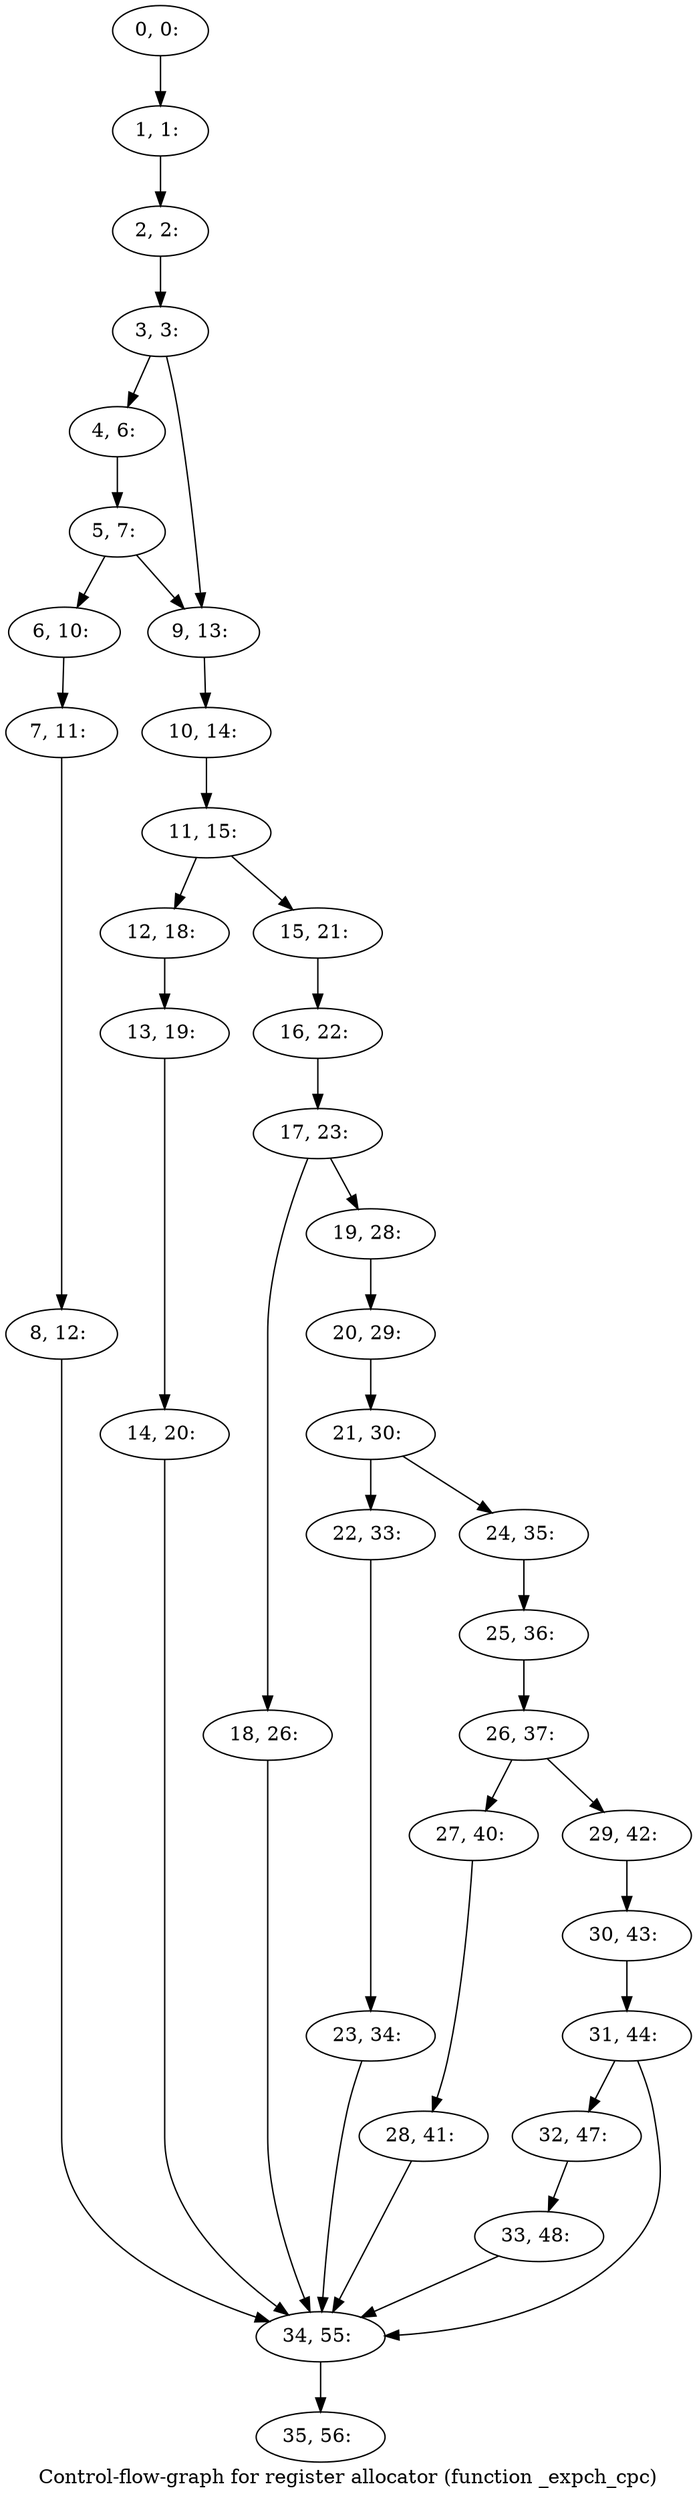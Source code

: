digraph G {
graph [label="Control-flow-graph for register allocator (function _expch_cpc)"]
0[label="0, 0: "];
1[label="1, 1: "];
2[label="2, 2: "];
3[label="3, 3: "];
4[label="4, 6: "];
5[label="5, 7: "];
6[label="6, 10: "];
7[label="7, 11: "];
8[label="8, 12: "];
9[label="9, 13: "];
10[label="10, 14: "];
11[label="11, 15: "];
12[label="12, 18: "];
13[label="13, 19: "];
14[label="14, 20: "];
15[label="15, 21: "];
16[label="16, 22: "];
17[label="17, 23: "];
18[label="18, 26: "];
19[label="19, 28: "];
20[label="20, 29: "];
21[label="21, 30: "];
22[label="22, 33: "];
23[label="23, 34: "];
24[label="24, 35: "];
25[label="25, 36: "];
26[label="26, 37: "];
27[label="27, 40: "];
28[label="28, 41: "];
29[label="29, 42: "];
30[label="30, 43: "];
31[label="31, 44: "];
32[label="32, 47: "];
33[label="33, 48: "];
34[label="34, 55: "];
35[label="35, 56: "];
0->1 ;
1->2 ;
2->3 ;
3->4 ;
3->9 ;
4->5 ;
5->6 ;
5->9 ;
6->7 ;
7->8 ;
8->34 ;
9->10 ;
10->11 ;
11->12 ;
11->15 ;
12->13 ;
13->14 ;
14->34 ;
15->16 ;
16->17 ;
17->18 ;
17->19 ;
18->34 ;
19->20 ;
20->21 ;
21->22 ;
21->24 ;
22->23 ;
23->34 ;
24->25 ;
25->26 ;
26->27 ;
26->29 ;
27->28 ;
28->34 ;
29->30 ;
30->31 ;
31->32 ;
31->34 ;
32->33 ;
33->34 ;
34->35 ;
}
